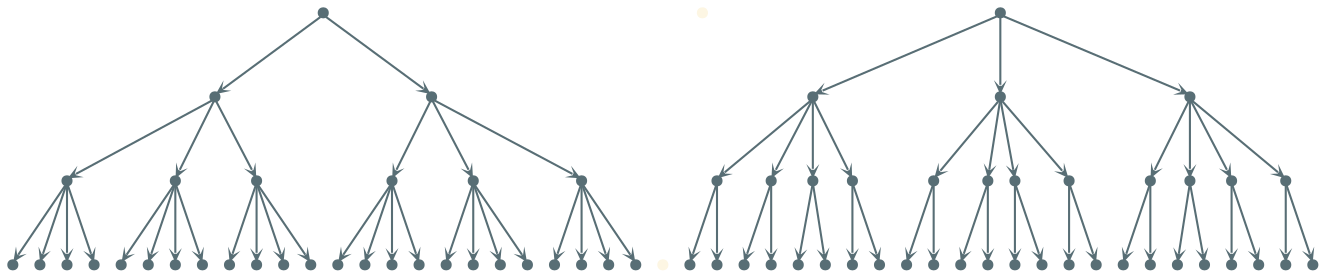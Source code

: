 digraph g {
    compound=true;
    graph [nodesep=0.12 ranksep=0.5]
    bgcolor=transparent
    node [margin=0 shape=point height=0.06 color="#586e75" fontsize=10 label=""]
    edge [color="#586e75" fontcolor="#586e75" fontsize=12 fontname="EBG,fzlz" arrowhead=vee arrowsize=0.3]

    1 -> {2,3}

    2 -> {4,5,6}

    3 -> {7,8,9}

    4 -> {10,11,12,13}
    5 -> {14,15,16,17}
    6 -> {18,19,20,21}
    7 -> {22,23,24,25}
    8 -> {26,27,28,29}
    9 -> {30,31,32,33}

    node [color="#fdf6e3", fontcolor="#fdf6e3"]

    100, 101

    node [color="#586e75", fontcolor="#b58900"]

    34 -> {35,36,37}
    35 -> {38,39,40,41}
    36 -> {42,43,44,45}
    37 -> {46,47,48,49}
    38 -> {50,51}
    39 -> {52,53}
    40 -> {54,55}
    41 -> {56,57}
    42 -> {58,59}
    43 -> {60,61}
    44 -> {62,63}
    45 -> {64,65}
    46 -> {66,67}
    47 -> {68,69}
    48 -> {70,71}
    49 -> {72,73}

    {rank="same"; 101; 72; 33}
}